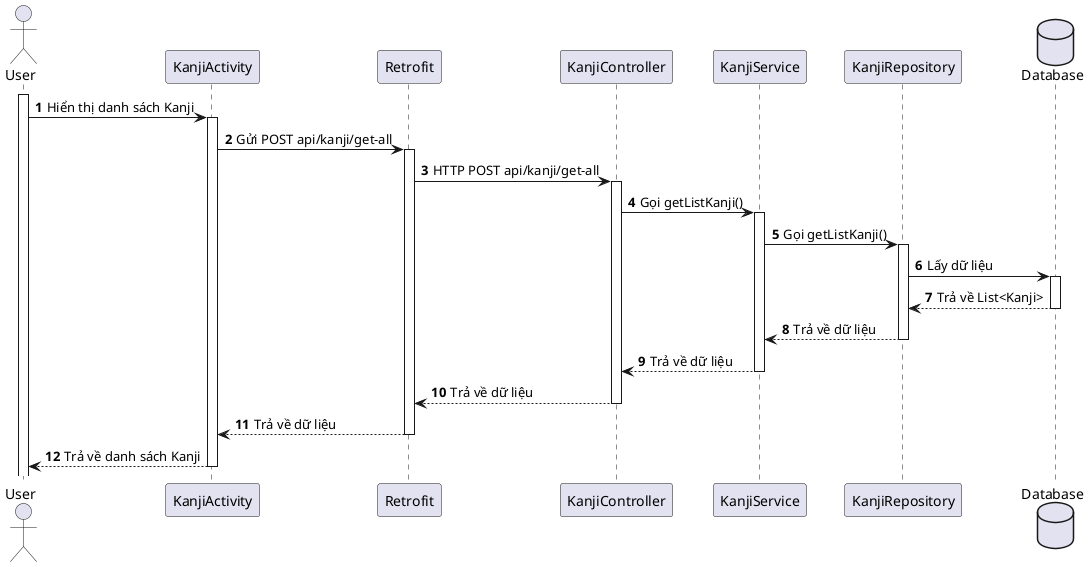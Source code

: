 @startuml
'https://plantuml.com/sequence-diagram

'use case: Hiển thị danh sách Kanji

actor User

participant KanjiActivity as Activity
participant Retrofit
participant KanjiController as Controller
participant KanjiService as Service
participant KanjiRepository as Repository

database Database

activate User

autonumber

'Request
User -> Activity: Hiển thị danh sách Kanji
activate Activity
Activity -> Retrofit: Gửi POST api/kanji/get-all
activate Retrofit
Retrofit -> Controller: HTTP POST api/kanji/get-all
activate Controller
Controller -> Service: Gọi getListKanji()
activate Service
Service -> Repository: Gọi getListKanji()
activate Repository
Repository -> Database: Lấy dữ liệu
activate Database

'Response
Repository <-- Database--: Trả về List<Kanji>
Service <-- Repository--: Trả về dữ liệu
Controller <-- Service--: Trả về dữ liệu
Retrofit <-- Controller--: Trả về dữ liệu
Activity <-- Retrofit--: Trả về dữ liệu
User <-- Activity--: Trả về danh sách Kanji

@enduml
